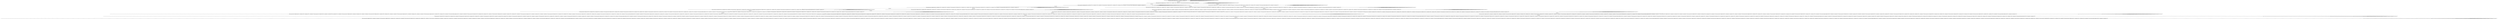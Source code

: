 digraph G {
center = TRUE;
mclimit = 10.0;
nodesep = 0.05;
node [ width=0.25, height=0.25, label="" ];
s2 [ peripheries=2 ];
s0 [label="[([history_log_entry(just(t3), (lambda p: Place. [])[p5 -> [timed_token(5, 0)]][p4 -> [timed_token(4, 0)]][p1 -> [timed_token(1, 0)]]), history_log_entry(just(t1), (lambda p: Place. [])[p4 -> [timed_token(4, 0), timed_token(4, 0)]][p3 -> [timed_token(3, 0)]][p1 -> [timed_token(1, 0)]]), history_log_entry(just(t2), (lambda p: Place. [])[p4 -> [timed_token(4, 0), timed_token(4, 0)]][p1 -> [timed_token(1, 0), timed_token(1, 0)]]), history_log_entry(just(t2), (lambda p: Place. [])[p4 -> [timed_token(4, 0)]][p2 -> [timed_token(2, 0)]][p1 -> [timed_token(1, 0), timed_token(1, 0)]]), history_log_entry(just(t0), (lambda p: Place. [])[p2 -> [timed_token(2, 0), timed_token(2, 0)]][p1 -> [timed_token(1, 0), timed_token(1, 0)]]), history_log_entry(just(t0), (lambda p: Place. [])[p2 -> [timed_token(2, 0)]][p1 -> [timed_token(1, 0)]][p0 -> [timed_token(0, 0)]]), history_log_entry(nothing, (lambda p: Place. [])[p0 -> [timed_token(0, 0), timed_token(0, 0)]])]), ([history_log_entry(just(t3), (lambda p: Place. [])[p5 -> [timed_token(5, 0)]][p4 -> [timed_token(4, 0)]][p1 -> [timed_token(1, 0)]]), history_log_entry(just(t1), (lambda p: Place. [])[p4 -> [timed_token(4, 0), timed_token(4, 0)]][p3 -> [timed_token(3, 0)]][p1 -> [timed_token(1, 0)]]), history_log_entry(just(t2), (lambda p: Place. [])[p4 -> [timed_token(4, 0), timed_token(4, 0)]][p1 -> [timed_token(1, 0), timed_token(1, 0)]]), history_log_entry(just(t0), (lambda p: Place. [])[p4 -> [timed_token(4, 0)]][p2 -> [timed_token(2, 0)]][p1 -> [timed_token(1, 0), timed_token(1, 0)]]), history_log_entry(just(t2), (lambda p: Place. [])[p4 -> [timed_token(4, 0)]][p1 -> [timed_token(1, 0)]][p0 -> [timed_token(0, 0)]]), history_log_entry(just(t0), (lambda p: Place. [])[p2 -> [timed_token(2, 0)]][p1 -> [timed_token(1, 0)]][p0 -> [timed_token(0, 0)]]), history_log_entry(nothing, (lambda p: Place. [])[p0 -> [timed_token(0, 0), timed_token(0, 0)]])]), ([history_log_entry(just(t2), (lambda p: Place. [])[p5 -> [timed_token(5, 0)]][p4 -> [timed_token(4, 0)]][p1 -> [timed_token(1, 0)]]), history_log_entry(just(t0), (lambda p: Place. [])[p5 -> [timed_token(5, 0)]][p2 -> [timed_token(2, 0)]][p1 -> [timed_token(1, 0)]]), history_log_entry(just(t3), (lambda p: Place. [])[p5 -> [timed_token(5, 0)]][p0 -> [timed_token(0, 0)]]), history_log_entry(just(t1), (lambda p: Place. [])[p4 -> [timed_token(4, 0)]][p3 -> [timed_token(3, 0)]][p0 -> [timed_token(0, 0)]]), history_log_entry(just(t2), (lambda p: Place. [])[p4 -> [timed_token(4, 0)]][p1 -> [timed_token(1, 0)]][p0 -> [timed_token(0, 0)]]), history_log_entry(just(t0), (lambda p: Place. [])[p2 -> [timed_token(2, 0)]][p1 -> [timed_token(1, 0)]][p0 -> [timed_token(0, 0)]]), history_log_entry(nothing, (lambda p: Place. [])[p0 -> [timed_token(0, 0), timed_token(0, 0)]])]), ([history_log_entry(just(t2), (lambda p: Place. [])[p5 -> [timed_token(5, 0)]][p4 -> [timed_token(4, 0)]][p1 -> [timed_token(1, 0)]]), history_log_entry(just(t3), (lambda p: Place. [])[p5 -> [timed_token(5, 0)]][p2 -> [timed_token(2, 0)]][p1 -> [timed_token(1, 0)]]), history_log_entry(just(t0), (lambda p: Place. [])[p4 -> [timed_token(4, 0)]][p3 -> [timed_token(3, 0)]][p2 -> [timed_token(2, 0)]][p1 -> [timed_token(1, 0)]]), history_log_entry(just(t1), (lambda p: Place. [])[p4 -> [timed_token(4, 0)]][p3 -> [timed_token(3, 0)]][p0 -> [timed_token(0, 0)]]), history_log_entry(just(t2), (lambda p: Place. [])[p4 -> [timed_token(4, 0)]][p1 -> [timed_token(1, 0)]][p0 -> [timed_token(0, 0)]]), history_log_entry(just(t0), (lambda p: Place. [])[p2 -> [timed_token(2, 0)]][p1 -> [timed_token(1, 0)]][p0 -> [timed_token(0, 0)]]), history_log_entry(nothing, (lambda p: Place. [])[p0 -> [timed_token(0, 0), timed_token(0, 0)]])]), ([history_log_entry(just(t3), (lambda p: Place. [])[p5 -> [timed_token(5, 0)]][p4 -> [timed_token(4, 0)]][p1 -> [timed_token(1, 0)]]), history_log_entry(just(t2), (lambda p: Place. [])[p4 -> [timed_token(4, 0), timed_token(4, 0)]][p3 -> [timed_token(3, 0)]][p1 -> [timed_token(1, 0)]]), history_log_entry(just(t0), (lambda p: Place. [])[p4 -> [timed_token(4, 0)]][p3 -> [timed_token(3, 0)]][p2 -> [timed_token(2, 0)]][p1 -> [timed_token(1, 0)]]), history_log_entry(just(t1), (lambda p: Place. [])[p4 -> [timed_token(4, 0)]][p3 -> [timed_token(3, 0)]][p0 -> [timed_token(0, 0)]]), history_log_entry(just(t2), (lambda p: Place. [])[p4 -> [timed_token(4, 0)]][p1 -> [timed_token(1, 0)]][p0 -> [timed_token(0, 0)]]), history_log_entry(just(t0), (lambda p: Place. [])[p2 -> [timed_token(2, 0)]][p1 -> [timed_token(1, 0)]][p0 -> [timed_token(0, 0)]]), history_log_entry(nothing, (lambda p: Place. [])[p0 -> [timed_token(0, 0), timed_token(0, 0)]])])]"];
s1 [label="([history_log_entry(just(t3), (lambda p: Place. [])[p5 -> [timed_token(5, 0)]][p0 -> [timed_token(0, 0)]]), history_log_entry(just(t1), (lambda p: Place. [])[p4 -> [timed_token(4, 0)]][p3 -> [timed_token(3, 0)]][p0 -> [timed_token(0, 0)]]), history_log_entry(just(t2), (lambda p: Place. [])[p4 -> [timed_token(4, 0)]][p1 -> [timed_token(1, 0)]][p0 -> [timed_token(0, 0)]]), history_log_entry(just(t0), (lambda p: Place. [])[p2 -> [timed_token(2, 0)]][p1 -> [timed_token(1, 0)]][p0 -> [timed_token(0, 0)]]), history_log_entry(nothing, (lambda p: Place. [])[p0 -> [timed_token(0, 0), timed_token(0, 0)]])])"];
s2 [label="([history_log_entry(nothing, (lambda p: Place. [])[p0 -> [timed_token(0, 0), timed_token(0, 0)]])])"];
s3 [label="([history_log_entry(just(t2), (lambda p: Place. [])[p4 -> [timed_token(4, 0)]][p1 -> [timed_token(1, 0)]][p0 -> [timed_token(0, 0)]]), history_log_entry(just(t0), (lambda p: Place. [])[p2 -> [timed_token(2, 0)]][p1 -> [timed_token(1, 0)]][p0 -> [timed_token(0, 0)]]), history_log_entry(nothing, (lambda p: Place. [])[p0 -> [timed_token(0, 0), timed_token(0, 0)]])])"];
s4 [label="[([history_log_entry(just(t3), (lambda p: Place. [])[p5 -> [timed_token(5, 0), timed_token(5, 0)]]), history_log_entry(just(t1), (lambda p: Place. [])[p5 -> [timed_token(5, 0)]][p4 -> [timed_token(4, 0)]][p3 -> [timed_token(3, 0)]]), history_log_entry(just(t3), (lambda p: Place. [])[p5 -> [timed_token(5, 0)]][p4 -> [timed_token(4, 0)]][p1 -> [timed_token(1, 0)]]), history_log_entry(just(t1), (lambda p: Place. [])[p4 -> [timed_token(4, 0), timed_token(4, 0)]][p3 -> [timed_token(3, 0)]][p1 -> [timed_token(1, 0)]]), history_log_entry(just(t2), (lambda p: Place. [])[p4 -> [timed_token(4, 0), timed_token(4, 0)]][p1 -> [timed_token(1, 0), timed_token(1, 0)]]), history_log_entry(just(t2), (lambda p: Place. [])[p4 -> [timed_token(4, 0)]][p2 -> [timed_token(2, 0)]][p1 -> [timed_token(1, 0), timed_token(1, 0)]]), history_log_entry(just(t0), (lambda p: Place. [])[p2 -> [timed_token(2, 0), timed_token(2, 0)]][p1 -> [timed_token(1, 0), timed_token(1, 0)]]), history_log_entry(just(t0), (lambda p: Place. [])[p2 -> [timed_token(2, 0)]][p1 -> [timed_token(1, 0)]][p0 -> [timed_token(0, 0)]]), history_log_entry(nothing, (lambda p: Place. [])[p0 -> [timed_token(0, 0), timed_token(0, 0)]])]), ([history_log_entry(just(t3), (lambda p: Place. [])[p5 -> [timed_token(5, 0), timed_token(5, 0)]]), history_log_entry(just(t3), (lambda p: Place. [])[p5 -> [timed_token(5, 0)]][p4 -> [timed_token(4, 0)]][p3 -> [timed_token(3, 0)]]), history_log_entry(just(t1), (lambda p: Place. [])[p4 -> [timed_token(4, 0), timed_token(4, 0)]][p3 -> [timed_token(3, 0), timed_token(3, 0)]]), history_log_entry(just(t1), (lambda p: Place. [])[p4 -> [timed_token(4, 0), timed_token(4, 0)]][p3 -> [timed_token(3, 0)]][p1 -> [timed_token(1, 0)]]), history_log_entry(just(t2), (lambda p: Place. [])[p4 -> [timed_token(4, 0), timed_token(4, 0)]][p1 -> [timed_token(1, 0), timed_token(1, 0)]]), history_log_entry(just(t2), (lambda p: Place. [])[p4 -> [timed_token(4, 0)]][p2 -> [timed_token(2, 0)]][p1 -> [timed_token(1, 0), timed_token(1, 0)]]), history_log_entry(just(t0), (lambda p: Place. [])[p2 -> [timed_token(2, 0), timed_token(2, 0)]][p1 -> [timed_token(1, 0), timed_token(1, 0)]]), history_log_entry(just(t0), (lambda p: Place. [])[p2 -> [timed_token(2, 0)]][p1 -> [timed_token(1, 0)]][p0 -> [timed_token(0, 0)]]), history_log_entry(nothing, (lambda p: Place. [])[p0 -> [timed_token(0, 0), timed_token(0, 0)]])]), ([history_log_entry(just(t3), (lambda p: Place. [])[p5 -> [timed_token(5, 0), timed_token(5, 0)]]), history_log_entry(just(t1), (lambda p: Place. [])[p5 -> [timed_token(5, 0)]][p4 -> [timed_token(4, 0)]][p3 -> [timed_token(3, 0)]]), history_log_entry(just(t3), (lambda p: Place. [])[p5 -> [timed_token(5, 0)]][p4 -> [timed_token(4, 0)]][p1 -> [timed_token(1, 0)]]), history_log_entry(just(t1), (lambda p: Place. [])[p4 -> [timed_token(4, 0), timed_token(4, 0)]][p3 -> [timed_token(3, 0)]][p1 -> [timed_token(1, 0)]]), history_log_entry(just(t2), (lambda p: Place. [])[p4 -> [timed_token(4, 0), timed_token(4, 0)]][p1 -> [timed_token(1, 0), timed_token(1, 0)]]), history_log_entry(just(t0), (lambda p: Place. [])[p4 -> [timed_token(4, 0)]][p2 -> [timed_token(2, 0)]][p1 -> [timed_token(1, 0), timed_token(1, 0)]]), history_log_entry(just(t2), (lambda p: Place. [])[p4 -> [timed_token(4, 0)]][p1 -> [timed_token(1, 0)]][p0 -> [timed_token(0, 0)]]), history_log_entry(just(t0), (lambda p: Place. [])[p2 -> [timed_token(2, 0)]][p1 -> [timed_token(1, 0)]][p0 -> [timed_token(0, 0)]]), history_log_entry(nothing, (lambda p: Place. [])[p0 -> [timed_token(0, 0), timed_token(0, 0)]])]), ([history_log_entry(just(t3), (lambda p: Place. [])[p5 -> [timed_token(5, 0), timed_token(5, 0)]]), history_log_entry(just(t3), (lambda p: Place. [])[p5 -> [timed_token(5, 0)]][p4 -> [timed_token(4, 0)]][p3 -> [timed_token(3, 0)]]), history_log_entry(just(t1), (lambda p: Place. [])[p4 -> [timed_token(4, 0), timed_token(4, 0)]][p3 -> [timed_token(3, 0), timed_token(3, 0)]]), history_log_entry(just(t1), (lambda p: Place. [])[p4 -> [timed_token(4, 0), timed_token(4, 0)]][p3 -> [timed_token(3, 0)]][p1 -> [timed_token(1, 0)]]), history_log_entry(just(t2), (lambda p: Place. [])[p4 -> [timed_token(4, 0), timed_token(4, 0)]][p1 -> [timed_token(1, 0), timed_token(1, 0)]]), history_log_entry(just(t0), (lambda p: Place. [])[p4 -> [timed_token(4, 0)]][p2 -> [timed_token(2, 0)]][p1 -> [timed_token(1, 0), timed_token(1, 0)]]), history_log_entry(just(t2), (lambda p: Place. [])[p4 -> [timed_token(4, 0)]][p1 -> [timed_token(1, 0)]][p0 -> [timed_token(0, 0)]]), history_log_entry(just(t0), (lambda p: Place. [])[p2 -> [timed_token(2, 0)]][p1 -> [timed_token(1, 0)]][p0 -> [timed_token(0, 0)]]), history_log_entry(nothing, (lambda p: Place. [])[p0 -> [timed_token(0, 0), timed_token(0, 0)]])]), ([history_log_entry(just(t3), (lambda p: Place. [])[p5 -> [timed_token(5, 0), timed_token(5, 0)]]), history_log_entry(just(t1), (lambda p: Place. [])[p5 -> [timed_token(5, 0)]][p4 -> [timed_token(4, 0)]][p3 -> [timed_token(3, 0)]]), history_log_entry(just(t2), (lambda p: Place. [])[p5 -> [timed_token(5, 0)]][p4 -> [timed_token(4, 0)]][p1 -> [timed_token(1, 0)]]), history_log_entry(just(t0), (lambda p: Place. [])[p5 -> [timed_token(5, 0)]][p2 -> [timed_token(2, 0)]][p1 -> [timed_token(1, 0)]]), history_log_entry(just(t3), (lambda p: Place. [])[p5 -> [timed_token(5, 0)]][p0 -> [timed_token(0, 0)]]), history_log_entry(just(t1), (lambda p: Place. [])[p4 -> [timed_token(4, 0)]][p3 -> [timed_token(3, 0)]][p0 -> [timed_token(0, 0)]]), history_log_entry(just(t2), (lambda p: Place. [])[p4 -> [timed_token(4, 0)]][p1 -> [timed_token(1, 0)]][p0 -> [timed_token(0, 0)]]), history_log_entry(just(t0), (lambda p: Place. [])[p2 -> [timed_token(2, 0)]][p1 -> [timed_token(1, 0)]][p0 -> [timed_token(0, 0)]]), history_log_entry(nothing, (lambda p: Place. [])[p0 -> [timed_token(0, 0), timed_token(0, 0)]])]), ([history_log_entry(just(t3), (lambda p: Place. [])[p5 -> [timed_token(5, 0), timed_token(5, 0)]]), history_log_entry(just(t1), (lambda p: Place. [])[p5 -> [timed_token(5, 0)]][p4 -> [timed_token(4, 0)]][p3 -> [timed_token(3, 0)]]), history_log_entry(just(t2), (lambda p: Place. [])[p5 -> [timed_token(5, 0)]][p4 -> [timed_token(4, 0)]][p1 -> [timed_token(1, 0)]]), history_log_entry(just(t3), (lambda p: Place. [])[p5 -> [timed_token(5, 0)]][p2 -> [timed_token(2, 0)]][p1 -> [timed_token(1, 0)]]), history_log_entry(just(t0), (lambda p: Place. [])[p4 -> [timed_token(4, 0)]][p3 -> [timed_token(3, 0)]][p2 -> [timed_token(2, 0)]][p1 -> [timed_token(1, 0)]]), history_log_entry(just(t1), (lambda p: Place. [])[p4 -> [timed_token(4, 0)]][p3 -> [timed_token(3, 0)]][p0 -> [timed_token(0, 0)]]), history_log_entry(just(t2), (lambda p: Place. [])[p4 -> [timed_token(4, 0)]][p1 -> [timed_token(1, 0)]][p0 -> [timed_token(0, 0)]]), history_log_entry(just(t0), (lambda p: Place. [])[p2 -> [timed_token(2, 0)]][p1 -> [timed_token(1, 0)]][p0 -> [timed_token(0, 0)]]), history_log_entry(nothing, (lambda p: Place. [])[p0 -> [timed_token(0, 0), timed_token(0, 0)]])]), ([history_log_entry(just(t3), (lambda p: Place. [])[p5 -> [timed_token(5, 0), timed_token(5, 0)]]), history_log_entry(just(t1), (lambda p: Place. [])[p5 -> [timed_token(5, 0)]][p4 -> [timed_token(4, 0)]][p3 -> [timed_token(3, 0)]]), history_log_entry(just(t3), (lambda p: Place. [])[p5 -> [timed_token(5, 0)]][p4 -> [timed_token(4, 0)]][p1 -> [timed_token(1, 0)]]), history_log_entry(just(t2), (lambda p: Place. [])[p4 -> [timed_token(4, 0), timed_token(4, 0)]][p3 -> [timed_token(3, 0)]][p1 -> [timed_token(1, 0)]]), history_log_entry(just(t0), (lambda p: Place. [])[p4 -> [timed_token(4, 0)]][p3 -> [timed_token(3, 0)]][p2 -> [timed_token(2, 0)]][p1 -> [timed_token(1, 0)]]), history_log_entry(just(t1), (lambda p: Place. [])[p4 -> [timed_token(4, 0)]][p3 -> [timed_token(3, 0)]][p0 -> [timed_token(0, 0)]]), history_log_entry(just(t2), (lambda p: Place. [])[p4 -> [timed_token(4, 0)]][p1 -> [timed_token(1, 0)]][p0 -> [timed_token(0, 0)]]), history_log_entry(just(t0), (lambda p: Place. [])[p2 -> [timed_token(2, 0)]][p1 -> [timed_token(1, 0)]][p0 -> [timed_token(0, 0)]]), history_log_entry(nothing, (lambda p: Place. [])[p0 -> [timed_token(0, 0), timed_token(0, 0)]])]), ([history_log_entry(just(t3), (lambda p: Place. [])[p5 -> [timed_token(5, 0), timed_token(5, 0)]]), history_log_entry(just(t3), (lambda p: Place. [])[p5 -> [timed_token(5, 0)]][p4 -> [timed_token(4, 0)]][p3 -> [timed_token(3, 0)]]), history_log_entry(just(t1), (lambda p: Place. [])[p4 -> [timed_token(4, 0), timed_token(4, 0)]][p3 -> [timed_token(3, 0), timed_token(3, 0)]]), history_log_entry(just(t2), (lambda p: Place. [])[p4 -> [timed_token(4, 0), timed_token(4, 0)]][p3 -> [timed_token(3, 0)]][p1 -> [timed_token(1, 0)]]), history_log_entry(just(t0), (lambda p: Place. [])[p4 -> [timed_token(4, 0)]][p3 -> [timed_token(3, 0)]][p2 -> [timed_token(2, 0)]][p1 -> [timed_token(1, 0)]]), history_log_entry(just(t1), (lambda p: Place. [])[p4 -> [timed_token(4, 0)]][p3 -> [timed_token(3, 0)]][p0 -> [timed_token(0, 0)]]), history_log_entry(just(t2), (lambda p: Place. [])[p4 -> [timed_token(4, 0)]][p1 -> [timed_token(1, 0)]][p0 -> [timed_token(0, 0)]]), history_log_entry(just(t0), (lambda p: Place. [])[p2 -> [timed_token(2, 0)]][p1 -> [timed_token(1, 0)]][p0 -> [timed_token(0, 0)]]), history_log_entry(nothing, (lambda p: Place. [])[p0 -> [timed_token(0, 0), timed_token(0, 0)]])])]"];
s5 [label="[([history_log_entry(just(t1), (lambda p: Place. [])[p4 -> [timed_token(4, 0), timed_token(4, 0)]][p3 -> [timed_token(3, 0), timed_token(3, 0)]]), history_log_entry(just(t1), (lambda p: Place. [])[p4 -> [timed_token(4, 0), timed_token(4, 0)]][p3 -> [timed_token(3, 0)]][p1 -> [timed_token(1, 0)]]), history_log_entry(just(t2), (lambda p: Place. [])[p4 -> [timed_token(4, 0), timed_token(4, 0)]][p1 -> [timed_token(1, 0), timed_token(1, 0)]]), history_log_entry(just(t2), (lambda p: Place. [])[p4 -> [timed_token(4, 0)]][p2 -> [timed_token(2, 0)]][p1 -> [timed_token(1, 0), timed_token(1, 0)]]), history_log_entry(just(t0), (lambda p: Place. [])[p2 -> [timed_token(2, 0), timed_token(2, 0)]][p1 -> [timed_token(1, 0), timed_token(1, 0)]]), history_log_entry(just(t0), (lambda p: Place. [])[p2 -> [timed_token(2, 0)]][p1 -> [timed_token(1, 0)]][p0 -> [timed_token(0, 0)]]), history_log_entry(nothing, (lambda p: Place. [])[p0 -> [timed_token(0, 0), timed_token(0, 0)]])]), ([history_log_entry(just(t1), (lambda p: Place. [])[p4 -> [timed_token(4, 0), timed_token(4, 0)]][p3 -> [timed_token(3, 0), timed_token(3, 0)]]), history_log_entry(just(t1), (lambda p: Place. [])[p4 -> [timed_token(4, 0), timed_token(4, 0)]][p3 -> [timed_token(3, 0)]][p1 -> [timed_token(1, 0)]]), history_log_entry(just(t2), (lambda p: Place. [])[p4 -> [timed_token(4, 0), timed_token(4, 0)]][p1 -> [timed_token(1, 0), timed_token(1, 0)]]), history_log_entry(just(t0), (lambda p: Place. [])[p4 -> [timed_token(4, 0)]][p2 -> [timed_token(2, 0)]][p1 -> [timed_token(1, 0), timed_token(1, 0)]]), history_log_entry(just(t2), (lambda p: Place. [])[p4 -> [timed_token(4, 0)]][p1 -> [timed_token(1, 0)]][p0 -> [timed_token(0, 0)]]), history_log_entry(just(t0), (lambda p: Place. [])[p2 -> [timed_token(2, 0)]][p1 -> [timed_token(1, 0)]][p0 -> [timed_token(0, 0)]]), history_log_entry(nothing, (lambda p: Place. [])[p0 -> [timed_token(0, 0), timed_token(0, 0)]])]), ([history_log_entry(just(t1), (lambda p: Place. [])[p4 -> [timed_token(4, 0), timed_token(4, 0)]][p3 -> [timed_token(3, 0), timed_token(3, 0)]]), history_log_entry(just(t2), (lambda p: Place. [])[p4 -> [timed_token(4, 0), timed_token(4, 0)]][p3 -> [timed_token(3, 0)]][p1 -> [timed_token(1, 0)]]), history_log_entry(just(t0), (lambda p: Place. [])[p4 -> [timed_token(4, 0)]][p3 -> [timed_token(3, 0)]][p2 -> [timed_token(2, 0)]][p1 -> [timed_token(1, 0)]]), history_log_entry(just(t1), (lambda p: Place. [])[p4 -> [timed_token(4, 0)]][p3 -> [timed_token(3, 0)]][p0 -> [timed_token(0, 0)]]), history_log_entry(just(t2), (lambda p: Place. [])[p4 -> [timed_token(4, 0)]][p1 -> [timed_token(1, 0)]][p0 -> [timed_token(0, 0)]]), history_log_entry(just(t0), (lambda p: Place. [])[p2 -> [timed_token(2, 0)]][p1 -> [timed_token(1, 0)]][p0 -> [timed_token(0, 0)]]), history_log_entry(nothing, (lambda p: Place. [])[p0 -> [timed_token(0, 0), timed_token(0, 0)]])])]"];
s6 [label="[([history_log_entry(just(t1), (lambda p: Place. [])[p4 -> [timed_token(4, 0), timed_token(4, 0)]][p3 -> [timed_token(3, 0)]][p1 -> [timed_token(1, 0)]]), history_log_entry(just(t2), (lambda p: Place. [])[p4 -> [timed_token(4, 0), timed_token(4, 0)]][p1 -> [timed_token(1, 0), timed_token(1, 0)]]), history_log_entry(just(t2), (lambda p: Place. [])[p4 -> [timed_token(4, 0)]][p2 -> [timed_token(2, 0)]][p1 -> [timed_token(1, 0), timed_token(1, 0)]]), history_log_entry(just(t0), (lambda p: Place. [])[p2 -> [timed_token(2, 0), timed_token(2, 0)]][p1 -> [timed_token(1, 0), timed_token(1, 0)]]), history_log_entry(just(t0), (lambda p: Place. [])[p2 -> [timed_token(2, 0)]][p1 -> [timed_token(1, 0)]][p0 -> [timed_token(0, 0)]]), history_log_entry(nothing, (lambda p: Place. [])[p0 -> [timed_token(0, 0), timed_token(0, 0)]])]), ([history_log_entry(just(t1), (lambda p: Place. [])[p4 -> [timed_token(4, 0), timed_token(4, 0)]][p3 -> [timed_token(3, 0)]][p1 -> [timed_token(1, 0)]]), history_log_entry(just(t2), (lambda p: Place. [])[p4 -> [timed_token(4, 0), timed_token(4, 0)]][p1 -> [timed_token(1, 0), timed_token(1, 0)]]), history_log_entry(just(t0), (lambda p: Place. [])[p4 -> [timed_token(4, 0)]][p2 -> [timed_token(2, 0)]][p1 -> [timed_token(1, 0), timed_token(1, 0)]]), history_log_entry(just(t2), (lambda p: Place. [])[p4 -> [timed_token(4, 0)]][p1 -> [timed_token(1, 0)]][p0 -> [timed_token(0, 0)]]), history_log_entry(just(t0), (lambda p: Place. [])[p2 -> [timed_token(2, 0)]][p1 -> [timed_token(1, 0)]][p0 -> [timed_token(0, 0)]]), history_log_entry(nothing, (lambda p: Place. [])[p0 -> [timed_token(0, 0), timed_token(0, 0)]])]), ([history_log_entry(just(t2), (lambda p: Place. [])[p4 -> [timed_token(4, 0), timed_token(4, 0)]][p3 -> [timed_token(3, 0)]][p1 -> [timed_token(1, 0)]]), history_log_entry(just(t0), (lambda p: Place. [])[p4 -> [timed_token(4, 0)]][p3 -> [timed_token(3, 0)]][p2 -> [timed_token(2, 0)]][p1 -> [timed_token(1, 0)]]), history_log_entry(just(t1), (lambda p: Place. [])[p4 -> [timed_token(4, 0)]][p3 -> [timed_token(3, 0)]][p0 -> [timed_token(0, 0)]]), history_log_entry(just(t2), (lambda p: Place. [])[p4 -> [timed_token(4, 0)]][p1 -> [timed_token(1, 0)]][p0 -> [timed_token(0, 0)]]), history_log_entry(just(t0), (lambda p: Place. [])[p2 -> [timed_token(2, 0)]][p1 -> [timed_token(1, 0)]][p0 -> [timed_token(0, 0)]]), history_log_entry(nothing, (lambda p: Place. [])[p0 -> [timed_token(0, 0), timed_token(0, 0)]])])]"];
s7 [label="[([history_log_entry(just(t1), (lambda p: Place. [])[p5 -> [timed_token(5, 0)]][p4 -> [timed_token(4, 0)]][p3 -> [timed_token(3, 0)]]), history_log_entry(just(t3), (lambda p: Place. [])[p5 -> [timed_token(5, 0)]][p4 -> [timed_token(4, 0)]][p1 -> [timed_token(1, 0)]]), history_log_entry(just(t1), (lambda p: Place. [])[p4 -> [timed_token(4, 0), timed_token(4, 0)]][p3 -> [timed_token(3, 0)]][p1 -> [timed_token(1, 0)]]), history_log_entry(just(t2), (lambda p: Place. [])[p4 -> [timed_token(4, 0), timed_token(4, 0)]][p1 -> [timed_token(1, 0), timed_token(1, 0)]]), history_log_entry(just(t2), (lambda p: Place. [])[p4 -> [timed_token(4, 0)]][p2 -> [timed_token(2, 0)]][p1 -> [timed_token(1, 0), timed_token(1, 0)]]), history_log_entry(just(t0), (lambda p: Place. [])[p2 -> [timed_token(2, 0), timed_token(2, 0)]][p1 -> [timed_token(1, 0), timed_token(1, 0)]]), history_log_entry(just(t0), (lambda p: Place. [])[p2 -> [timed_token(2, 0)]][p1 -> [timed_token(1, 0)]][p0 -> [timed_token(0, 0)]]), history_log_entry(nothing, (lambda p: Place. [])[p0 -> [timed_token(0, 0), timed_token(0, 0)]])]), ([history_log_entry(just(t3), (lambda p: Place. [])[p5 -> [timed_token(5, 0)]][p4 -> [timed_token(4, 0)]][p3 -> [timed_token(3, 0)]]), history_log_entry(just(t1), (lambda p: Place. [])[p4 -> [timed_token(4, 0), timed_token(4, 0)]][p3 -> [timed_token(3, 0), timed_token(3, 0)]]), history_log_entry(just(t1), (lambda p: Place. [])[p4 -> [timed_token(4, 0), timed_token(4, 0)]][p3 -> [timed_token(3, 0)]][p1 -> [timed_token(1, 0)]]), history_log_entry(just(t2), (lambda p: Place. [])[p4 -> [timed_token(4, 0), timed_token(4, 0)]][p1 -> [timed_token(1, 0), timed_token(1, 0)]]), history_log_entry(just(t2), (lambda p: Place. [])[p4 -> [timed_token(4, 0)]][p2 -> [timed_token(2, 0)]][p1 -> [timed_token(1, 0), timed_token(1, 0)]]), history_log_entry(just(t0), (lambda p: Place. [])[p2 -> [timed_token(2, 0), timed_token(2, 0)]][p1 -> [timed_token(1, 0), timed_token(1, 0)]]), history_log_entry(just(t0), (lambda p: Place. [])[p2 -> [timed_token(2, 0)]][p1 -> [timed_token(1, 0)]][p0 -> [timed_token(0, 0)]]), history_log_entry(nothing, (lambda p: Place. [])[p0 -> [timed_token(0, 0), timed_token(0, 0)]])]), ([history_log_entry(just(t1), (lambda p: Place. [])[p5 -> [timed_token(5, 0)]][p4 -> [timed_token(4, 0)]][p3 -> [timed_token(3, 0)]]), history_log_entry(just(t3), (lambda p: Place. [])[p5 -> [timed_token(5, 0)]][p4 -> [timed_token(4, 0)]][p1 -> [timed_token(1, 0)]]), history_log_entry(just(t1), (lambda p: Place. [])[p4 -> [timed_token(4, 0), timed_token(4, 0)]][p3 -> [timed_token(3, 0)]][p1 -> [timed_token(1, 0)]]), history_log_entry(just(t2), (lambda p: Place. [])[p4 -> [timed_token(4, 0), timed_token(4, 0)]][p1 -> [timed_token(1, 0), timed_token(1, 0)]]), history_log_entry(just(t0), (lambda p: Place. [])[p4 -> [timed_token(4, 0)]][p2 -> [timed_token(2, 0)]][p1 -> [timed_token(1, 0), timed_token(1, 0)]]), history_log_entry(just(t2), (lambda p: Place. [])[p4 -> [timed_token(4, 0)]][p1 -> [timed_token(1, 0)]][p0 -> [timed_token(0, 0)]]), history_log_entry(just(t0), (lambda p: Place. [])[p2 -> [timed_token(2, 0)]][p1 -> [timed_token(1, 0)]][p0 -> [timed_token(0, 0)]]), history_log_entry(nothing, (lambda p: Place. [])[p0 -> [timed_token(0, 0), timed_token(0, 0)]])]), ([history_log_entry(just(t3), (lambda p: Place. [])[p5 -> [timed_token(5, 0)]][p4 -> [timed_token(4, 0)]][p3 -> [timed_token(3, 0)]]), history_log_entry(just(t1), (lambda p: Place. [])[p4 -> [timed_token(4, 0), timed_token(4, 0)]][p3 -> [timed_token(3, 0), timed_token(3, 0)]]), history_log_entry(just(t1), (lambda p: Place. [])[p4 -> [timed_token(4, 0), timed_token(4, 0)]][p3 -> [timed_token(3, 0)]][p1 -> [timed_token(1, 0)]]), history_log_entry(just(t2), (lambda p: Place. [])[p4 -> [timed_token(4, 0), timed_token(4, 0)]][p1 -> [timed_token(1, 0), timed_token(1, 0)]]), history_log_entry(just(t0), (lambda p: Place. [])[p4 -> [timed_token(4, 0)]][p2 -> [timed_token(2, 0)]][p1 -> [timed_token(1, 0), timed_token(1, 0)]]), history_log_entry(just(t2), (lambda p: Place. [])[p4 -> [timed_token(4, 0)]][p1 -> [timed_token(1, 0)]][p0 -> [timed_token(0, 0)]]), history_log_entry(just(t0), (lambda p: Place. [])[p2 -> [timed_token(2, 0)]][p1 -> [timed_token(1, 0)]][p0 -> [timed_token(0, 0)]]), history_log_entry(nothing, (lambda p: Place. [])[p0 -> [timed_token(0, 0), timed_token(0, 0)]])]), ([history_log_entry(just(t1), (lambda p: Place. [])[p5 -> [timed_token(5, 0)]][p4 -> [timed_token(4, 0)]][p3 -> [timed_token(3, 0)]]), history_log_entry(just(t2), (lambda p: Place. [])[p5 -> [timed_token(5, 0)]][p4 -> [timed_token(4, 0)]][p1 -> [timed_token(1, 0)]]), history_log_entry(just(t0), (lambda p: Place. [])[p5 -> [timed_token(5, 0)]][p2 -> [timed_token(2, 0)]][p1 -> [timed_token(1, 0)]]), history_log_entry(just(t3), (lambda p: Place. [])[p5 -> [timed_token(5, 0)]][p0 -> [timed_token(0, 0)]]), history_log_entry(just(t1), (lambda p: Place. [])[p4 -> [timed_token(4, 0)]][p3 -> [timed_token(3, 0)]][p0 -> [timed_token(0, 0)]]), history_log_entry(just(t2), (lambda p: Place. [])[p4 -> [timed_token(4, 0)]][p1 -> [timed_token(1, 0)]][p0 -> [timed_token(0, 0)]]), history_log_entry(just(t0), (lambda p: Place. [])[p2 -> [timed_token(2, 0)]][p1 -> [timed_token(1, 0)]][p0 -> [timed_token(0, 0)]]), history_log_entry(nothing, (lambda p: Place. [])[p0 -> [timed_token(0, 0), timed_token(0, 0)]])]), ([history_log_entry(just(t1), (lambda p: Place. [])[p5 -> [timed_token(5, 0)]][p4 -> [timed_token(4, 0)]][p3 -> [timed_token(3, 0)]]), history_log_entry(just(t2), (lambda p: Place. [])[p5 -> [timed_token(5, 0)]][p4 -> [timed_token(4, 0)]][p1 -> [timed_token(1, 0)]]), history_log_entry(just(t3), (lambda p: Place. [])[p5 -> [timed_token(5, 0)]][p2 -> [timed_token(2, 0)]][p1 -> [timed_token(1, 0)]]), history_log_entry(just(t0), (lambda p: Place. [])[p4 -> [timed_token(4, 0)]][p3 -> [timed_token(3, 0)]][p2 -> [timed_token(2, 0)]][p1 -> [timed_token(1, 0)]]), history_log_entry(just(t1), (lambda p: Place. [])[p4 -> [timed_token(4, 0)]][p3 -> [timed_token(3, 0)]][p0 -> [timed_token(0, 0)]]), history_log_entry(just(t2), (lambda p: Place. [])[p4 -> [timed_token(4, 0)]][p1 -> [timed_token(1, 0)]][p0 -> [timed_token(0, 0)]]), history_log_entry(just(t0), (lambda p: Place. [])[p2 -> [timed_token(2, 0)]][p1 -> [timed_token(1, 0)]][p0 -> [timed_token(0, 0)]]), history_log_entry(nothing, (lambda p: Place. [])[p0 -> [timed_token(0, 0), timed_token(0, 0)]])]), ([history_log_entry(just(t1), (lambda p: Place. [])[p5 -> [timed_token(5, 0)]][p4 -> [timed_token(4, 0)]][p3 -> [timed_token(3, 0)]]), history_log_entry(just(t3), (lambda p: Place. [])[p5 -> [timed_token(5, 0)]][p4 -> [timed_token(4, 0)]][p1 -> [timed_token(1, 0)]]), history_log_entry(just(t2), (lambda p: Place. [])[p4 -> [timed_token(4, 0), timed_token(4, 0)]][p3 -> [timed_token(3, 0)]][p1 -> [timed_token(1, 0)]]), history_log_entry(just(t0), (lambda p: Place. [])[p4 -> [timed_token(4, 0)]][p3 -> [timed_token(3, 0)]][p2 -> [timed_token(2, 0)]][p1 -> [timed_token(1, 0)]]), history_log_entry(just(t1), (lambda p: Place. [])[p4 -> [timed_token(4, 0)]][p3 -> [timed_token(3, 0)]][p0 -> [timed_token(0, 0)]]), history_log_entry(just(t2), (lambda p: Place. [])[p4 -> [timed_token(4, 0)]][p1 -> [timed_token(1, 0)]][p0 -> [timed_token(0, 0)]]), history_log_entry(just(t0), (lambda p: Place. [])[p2 -> [timed_token(2, 0)]][p1 -> [timed_token(1, 0)]][p0 -> [timed_token(0, 0)]]), history_log_entry(nothing, (lambda p: Place. [])[p0 -> [timed_token(0, 0), timed_token(0, 0)]])]), ([history_log_entry(just(t3), (lambda p: Place. [])[p5 -> [timed_token(5, 0)]][p4 -> [timed_token(4, 0)]][p3 -> [timed_token(3, 0)]]), history_log_entry(just(t1), (lambda p: Place. [])[p4 -> [timed_token(4, 0), timed_token(4, 0)]][p3 -> [timed_token(3, 0), timed_token(3, 0)]]), history_log_entry(just(t2), (lambda p: Place. [])[p4 -> [timed_token(4, 0), timed_token(4, 0)]][p3 -> [timed_token(3, 0)]][p1 -> [timed_token(1, 0)]]), history_log_entry(just(t0), (lambda p: Place. [])[p4 -> [timed_token(4, 0)]][p3 -> [timed_token(3, 0)]][p2 -> [timed_token(2, 0)]][p1 -> [timed_token(1, 0)]]), history_log_entry(just(t1), (lambda p: Place. [])[p4 -> [timed_token(4, 0)]][p3 -> [timed_token(3, 0)]][p0 -> [timed_token(0, 0)]]), history_log_entry(just(t2), (lambda p: Place. [])[p4 -> [timed_token(4, 0)]][p1 -> [timed_token(1, 0)]][p0 -> [timed_token(0, 0)]]), history_log_entry(just(t0), (lambda p: Place. [])[p2 -> [timed_token(2, 0)]][p1 -> [timed_token(1, 0)]][p0 -> [timed_token(0, 0)]]), history_log_entry(nothing, (lambda p: Place. [])[p0 -> [timed_token(0, 0), timed_token(0, 0)]])])]"];
s8 [label="([history_log_entry(just(t0), (lambda p: Place. [])[p2 -> [timed_token(2, 0)]][p1 -> [timed_token(1, 0)]][p0 -> [timed_token(0, 0)]]), history_log_entry(nothing, (lambda p: Place. [])[p0 -> [timed_token(0, 0), timed_token(0, 0)]])])"];
s9 [label="[([history_log_entry(just(t2), (lambda p: Place. [])[p4 -> [timed_token(4, 0)]][p2 -> [timed_token(2, 0)]][p1 -> [timed_token(1, 0), timed_token(1, 0)]]), history_log_entry(just(t0), (lambda p: Place. [])[p2 -> [timed_token(2, 0), timed_token(2, 0)]][p1 -> [timed_token(1, 0), timed_token(1, 0)]]), history_log_entry(just(t0), (lambda p: Place. [])[p2 -> [timed_token(2, 0)]][p1 -> [timed_token(1, 0)]][p0 -> [timed_token(0, 0)]]), history_log_entry(nothing, (lambda p: Place. [])[p0 -> [timed_token(0, 0), timed_token(0, 0)]])]), ([history_log_entry(just(t0), (lambda p: Place. [])[p4 -> [timed_token(4, 0)]][p2 -> [timed_token(2, 0)]][p1 -> [timed_token(1, 0), timed_token(1, 0)]]), history_log_entry(just(t2), (lambda p: Place. [])[p4 -> [timed_token(4, 0)]][p1 -> [timed_token(1, 0)]][p0 -> [timed_token(0, 0)]]), history_log_entry(just(t0), (lambda p: Place. [])[p2 -> [timed_token(2, 0)]][p1 -> [timed_token(1, 0)]][p0 -> [timed_token(0, 0)]]), history_log_entry(nothing, (lambda p: Place. [])[p0 -> [timed_token(0, 0), timed_token(0, 0)]])])]"];
s10 [label="([history_log_entry(just(t1), (lambda p: Place. [])[p4 -> [timed_token(4, 0)]][p3 -> [timed_token(3, 0)]][p0 -> [timed_token(0, 0)]]), history_log_entry(just(t2), (lambda p: Place. [])[p4 -> [timed_token(4, 0)]][p1 -> [timed_token(1, 0)]][p0 -> [timed_token(0, 0)]]), history_log_entry(just(t0), (lambda p: Place. [])[p2 -> [timed_token(2, 0)]][p1 -> [timed_token(1, 0)]][p0 -> [timed_token(0, 0)]]), history_log_entry(nothing, (lambda p: Place. [])[p0 -> [timed_token(0, 0), timed_token(0, 0)]])])"];
s11 [label="([history_log_entry(just(t0), (lambda p: Place. [])[p4 -> [timed_token(4, 0)]][p3 -> [timed_token(3, 0)]][p2 -> [timed_token(2, 0)]][p1 -> [timed_token(1, 0)]]), history_log_entry(just(t1), (lambda p: Place. [])[p4 -> [timed_token(4, 0)]][p3 -> [timed_token(3, 0)]][p0 -> [timed_token(0, 0)]]), history_log_entry(just(t2), (lambda p: Place. [])[p4 -> [timed_token(4, 0)]][p1 -> [timed_token(1, 0)]][p0 -> [timed_token(0, 0)]]), history_log_entry(just(t0), (lambda p: Place. [])[p2 -> [timed_token(2, 0)]][p1 -> [timed_token(1, 0)]][p0 -> [timed_token(0, 0)]]), history_log_entry(nothing, (lambda p: Place. [])[p0 -> [timed_token(0, 0), timed_token(0, 0)]])])"];
s12 [label="[([history_log_entry(just(t2), (lambda p: Place. [])[p4 -> [timed_token(4, 0), timed_token(4, 0)]][p1 -> [timed_token(1, 0), timed_token(1, 0)]]), history_log_entry(just(t2), (lambda p: Place. [])[p4 -> [timed_token(4, 0)]][p2 -> [timed_token(2, 0)]][p1 -> [timed_token(1, 0), timed_token(1, 0)]]), history_log_entry(just(t0), (lambda p: Place. [])[p2 -> [timed_token(2, 0), timed_token(2, 0)]][p1 -> [timed_token(1, 0), timed_token(1, 0)]]), history_log_entry(just(t0), (lambda p: Place. [])[p2 -> [timed_token(2, 0)]][p1 -> [timed_token(1, 0)]][p0 -> [timed_token(0, 0)]]), history_log_entry(nothing, (lambda p: Place. [])[p0 -> [timed_token(0, 0), timed_token(0, 0)]])]), ([history_log_entry(just(t2), (lambda p: Place. [])[p4 -> [timed_token(4, 0), timed_token(4, 0)]][p1 -> [timed_token(1, 0), timed_token(1, 0)]]), history_log_entry(just(t0), (lambda p: Place. [])[p4 -> [timed_token(4, 0)]][p2 -> [timed_token(2, 0)]][p1 -> [timed_token(1, 0), timed_token(1, 0)]]), history_log_entry(just(t2), (lambda p: Place. [])[p4 -> [timed_token(4, 0)]][p1 -> [timed_token(1, 0)]][p0 -> [timed_token(0, 0)]]), history_log_entry(just(t0), (lambda p: Place. [])[p2 -> [timed_token(2, 0)]][p1 -> [timed_token(1, 0)]][p0 -> [timed_token(0, 0)]]), history_log_entry(nothing, (lambda p: Place. [])[p0 -> [timed_token(0, 0), timed_token(0, 0)]])])]"];
s13 [label="([history_log_entry(just(t0), (lambda p: Place. [])[p2 -> [timed_token(2, 0), timed_token(2, 0)]][p1 -> [timed_token(1, 0), timed_token(1, 0)]]), history_log_entry(just(t0), (lambda p: Place. [])[p2 -> [timed_token(2, 0)]][p1 -> [timed_token(1, 0)]][p0 -> [timed_token(0, 0)]]), history_log_entry(nothing, (lambda p: Place. [])[p0 -> [timed_token(0, 0), timed_token(0, 0)]])])"];
s14 [label="[([history_log_entry(just(t0), (lambda p: Place. [])[p5 -> [timed_token(5, 0)]][p2 -> [timed_token(2, 0)]][p1 -> [timed_token(1, 0)]]), history_log_entry(just(t3), (lambda p: Place. [])[p5 -> [timed_token(5, 0)]][p0 -> [timed_token(0, 0)]]), history_log_entry(just(t1), (lambda p: Place. [])[p4 -> [timed_token(4, 0)]][p3 -> [timed_token(3, 0)]][p0 -> [timed_token(0, 0)]]), history_log_entry(just(t2), (lambda p: Place. [])[p4 -> [timed_token(4, 0)]][p1 -> [timed_token(1, 0)]][p0 -> [timed_token(0, 0)]]), history_log_entry(just(t0), (lambda p: Place. [])[p2 -> [timed_token(2, 0)]][p1 -> [timed_token(1, 0)]][p0 -> [timed_token(0, 0)]]), history_log_entry(nothing, (lambda p: Place. [])[p0 -> [timed_token(0, 0), timed_token(0, 0)]])]), ([history_log_entry(just(t3), (lambda p: Place. [])[p5 -> [timed_token(5, 0)]][p2 -> [timed_token(2, 0)]][p1 -> [timed_token(1, 0)]]), history_log_entry(just(t0), (lambda p: Place. [])[p4 -> [timed_token(4, 0)]][p3 -> [timed_token(3, 0)]][p2 -> [timed_token(2, 0)]][p1 -> [timed_token(1, 0)]]), history_log_entry(just(t1), (lambda p: Place. [])[p4 -> [timed_token(4, 0)]][p3 -> [timed_token(3, 0)]][p0 -> [timed_token(0, 0)]]), history_log_entry(just(t2), (lambda p: Place. [])[p4 -> [timed_token(4, 0)]][p1 -> [timed_token(1, 0)]][p0 -> [timed_token(0, 0)]]), history_log_entry(just(t0), (lambda p: Place. [])[p2 -> [timed_token(2, 0)]][p1 -> [timed_token(1, 0)]][p0 -> [timed_token(0, 0)]]), history_log_entry(nothing, (lambda p: Place. [])[p0 -> [timed_token(0, 0), timed_token(0, 0)]])])]"];
s9->s9[label="get_tokens(p1, [timed_token(1, 0), timed_token(1, 0)])"];
s9->s9[label="get_tokens(p0, [])"];
s9->s9[label="get_tokens(p4, [timed_token(4, 0)])"];
s9->s9[label="get_tokens(p2, [timed_token(2, 0)])"];
s9->s12[label="fire_trans(t2)"];
s9->s9[label="get_tokens(p5, [])"];
s9->s9[label="get_tokens(p3, [])"];
s13->s13[label="get_tokens(p2, [timed_token(2, 0), timed_token(2, 0)])"];
s13->s13[label="get_tokens(p1, [timed_token(1, 0), timed_token(1, 0)])"];
s13->s13[label="get_tokens(p0, [])"];
s13->s9[label="fire_trans(t2)"];
s13->s13[label="get_tokens(p5, [])"];
s13->s13[label="get_tokens(p4, [])"];
s13->s13[label="get_tokens(p3, [])"];
s11->s11[label="get_tokens(p3, [timed_token(3, 0)])"];
s11->s11[label="get_tokens(p0, [])"];
s11->s14[label="fire_trans(t3)"];
s11->s11[label="get_tokens(p4, [timed_token(4, 0)])"];
s11->s11[label="get_tokens(p2, [timed_token(2, 0)])"];
s11->s11[label="get_tokens(p1, [timed_token(1, 0)])"];
s11->s6[label="fire_trans(t2)"];
s11->s11[label="get_tokens(p5, [])"];
s14->s14[label="get_tokens(p5, [timed_token(5, 0)])"];
s14->s14[label="get_tokens(p0, [])"];
s14->s14[label="get_tokens(p2, [timed_token(2, 0)])"];
s14->s14[label="get_tokens(p1, [timed_token(1, 0)])"];
s14->s0[label="fire_trans(t2)"];
s14->s14[label="get_tokens(p4, [])"];
s14->s14[label="get_tokens(p3, [])"];
s0->s0[label="get_tokens(p5, [timed_token(5, 0)])"];
s0->s0[label="get_tokens(p0, [])"];
s0->s0[label="get_tokens(p4, [timed_token(4, 0)])"];
s0->s7[label="fire_trans(t1)"];
s0->s0[label="get_tokens(p1, [timed_token(1, 0)])"];
s0->s0[label="get_tokens(p3, [])"];
s0->s0[label="get_tokens(p2, [])"];
s7->s7[label="get_tokens(p1, [])"];
s7->s7[label="get_tokens(p5, [timed_token(5, 0)])"];
s7->s7[label="get_tokens(p3, [timed_token(3, 0)])"];
s7->s4[label="fire_trans(t3)"];
s7->s7[label="get_tokens(p0, [])"];
s7->s7[label="get_tokens(p4, [timed_token(4, 0)])"];
s7->s7[label="get_tokens(p2, [])"];
s12->s12[label="get_tokens(p4, [timed_token(4, 0), timed_token(4, 0)])"];
s12->s12[label="get_tokens(p1, [timed_token(1, 0), timed_token(1, 0)])"];
s12->s12[label="get_tokens(p0, [])"];
s12->s6[label="fire_trans(t1)"];
s12->s12[label="get_tokens(p5, [])"];
s12->s12[label="get_tokens(p3, [])"];
s12->s12[label="get_tokens(p2, [])"];
s6->s6[label="get_tokens(p4, [timed_token(4, 0), timed_token(4, 0)])"];
s6->s6[label="get_tokens(p3, [timed_token(3, 0)])"];
s6->s0[label="fire_trans(t3)"];
s6->s6[label="get_tokens(p0, [])"];
s6->s5[label="fire_trans(t1)"];
s6->s6[label="get_tokens(p1, [timed_token(1, 0)])"];
s6->s6[label="get_tokens(p5, [])"];
s6->s6[label="get_tokens(p2, [])"];
s5->s5[label="get_tokens(p3, [timed_token(3, 0), timed_token(3, 0)])"];
s5->s5[label="get_tokens(p4, [timed_token(4, 0), timed_token(4, 0)])"];
s5->s5[label="get_tokens(p1, [])"];
s5->s7[label="fire_trans(t3)"];
s5->s5[label="get_tokens(p0, [])"];
s5->s5[label="get_tokens(p5, [])"];
s5->s5[label="get_tokens(p2, [])"];
s4->s4[label="get_tokens(p5, [timed_token(5, 0), timed_token(5, 0)])"];
s4->s4[label="get_tokens(p1, [])"];
s4->s4[label="get_tokens(p0, [])"];
s4->s4[label="get_tokens(p4, [])"];
s4->s4[label="get_tokens(p3, [])"];
s4->s4[label="get_tokens(p2, [])"];
s8->s13[label="fire_trans(t0)"];
s8->s8[label="get_tokens(p2, [timed_token(2, 0)])"];
s8->s8[label="get_tokens(p1, [timed_token(1, 0)])"];
s8->s8[label="get_tokens(p0, [timed_token(0, 0)])"];
s8->s3[label="fire_trans(t2)"];
s8->s8[label="get_tokens(p5, [])"];
s8->s8[label="get_tokens(p4, [])"];
s8->s8[label="get_tokens(p3, [])"];
s3->s3[label="get_tokens(p2, [])"];
s3->s9[label="fire_trans(t0)"];
s3->s3[label="get_tokens(p4, [timed_token(4, 0)])"];
s3->s10[label="fire_trans(t1)"];
s3->s3[label="get_tokens(p1, [timed_token(1, 0)])"];
s3->s3[label="get_tokens(p0, [timed_token(0, 0)])"];
s3->s3[label="get_tokens(p5, [])"];
s3->s3[label="get_tokens(p3, [])"];
s10->s10[label="get_tokens(p2, [])"];
s10->s10[label="get_tokens(p1, [])"];
s10->s11[label="fire_trans(t0)"];
s10->s10[label="get_tokens(p3, [timed_token(3, 0)])"];
s10->s1[label="fire_trans(t3)"];
s10->s10[label="get_tokens(p4, [timed_token(4, 0)])"];
s10->s10[label="get_tokens(p0, [timed_token(0, 0)])"];
s10->s10[label="get_tokens(p5, [])"];
s1->s14[label="fire_trans(t0)"];
s1->s1[label="get_tokens(p1, [])"];
s1->s1[label="get_tokens(p2, [])"];
s1->s1[label="get_tokens(p5, [timed_token(5, 0)])"];
s1->s1[label="get_tokens(p0, [timed_token(0, 0)])"];
s1->s1[label="get_tokens(p4, [])"];
s1->s1[label="get_tokens(p3, [])"];
s2->s8[label="fire_trans(t0)"];
s2->s2[label="get_tokens(p0, [timed_token(0, 0), timed_token(0, 0)])"];
s2->s2[label="get_tokens(p1, [])"];
s2->s2[label="get_tokens(p2, [])"];
s2->s2[label="get_tokens(p5, [])"];
s2->s2[label="get_tokens(p4, [])"];
s2->s2[label="get_tokens(p3, [])"];
}
